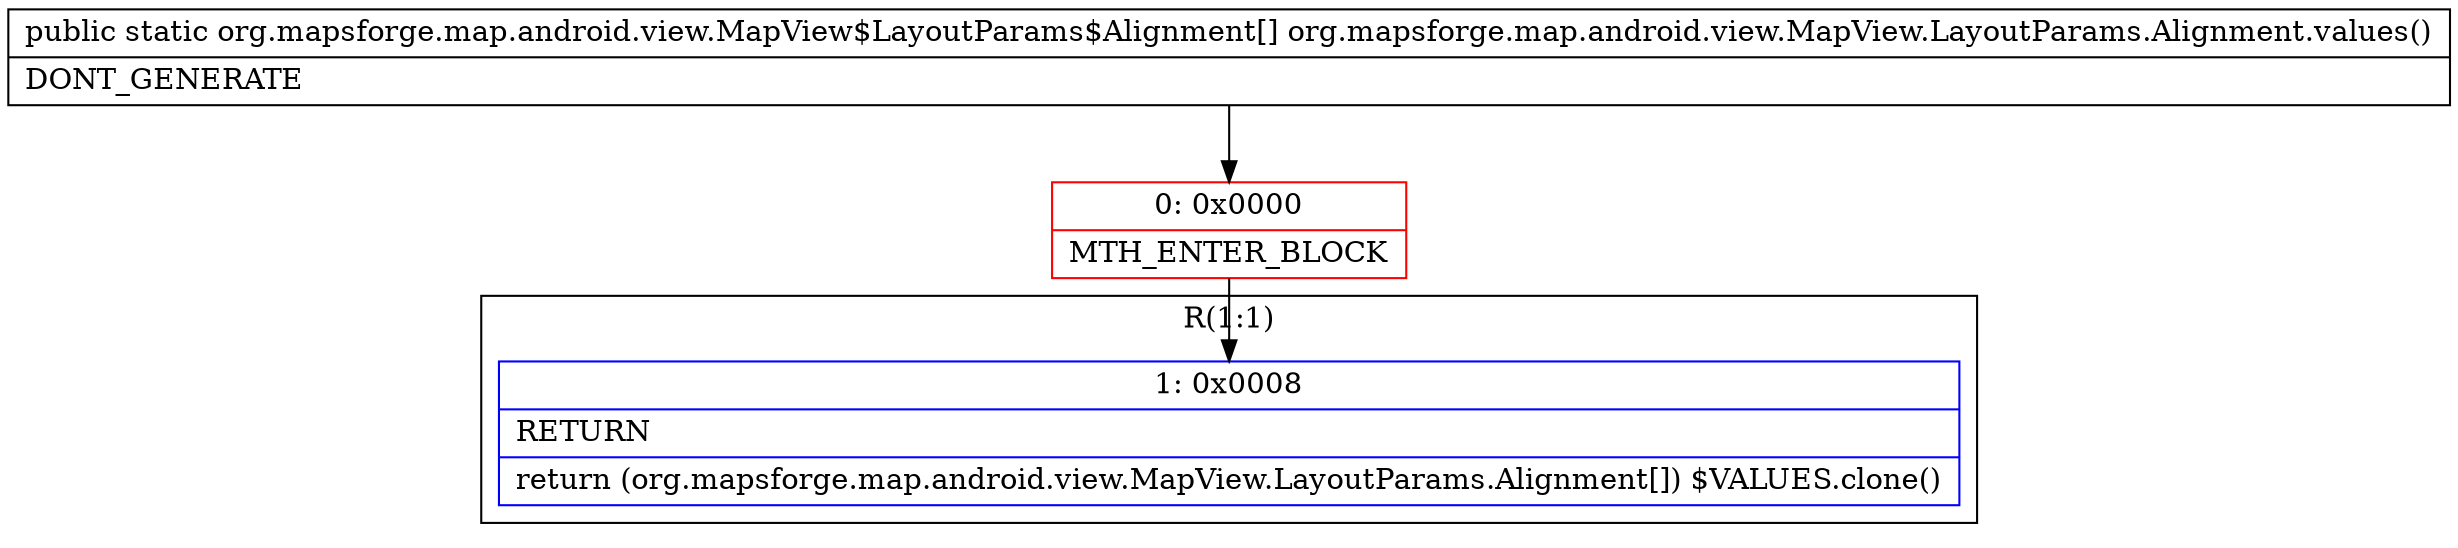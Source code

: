digraph "CFG fororg.mapsforge.map.android.view.MapView.LayoutParams.Alignment.values()[Lorg\/mapsforge\/map\/android\/view\/MapView$LayoutParams$Alignment;" {
subgraph cluster_Region_1667704741 {
label = "R(1:1)";
node [shape=record,color=blue];
Node_1 [shape=record,label="{1\:\ 0x0008|RETURN\l|return (org.mapsforge.map.android.view.MapView.LayoutParams.Alignment[]) $VALUES.clone()\l}"];
}
Node_0 [shape=record,color=red,label="{0\:\ 0x0000|MTH_ENTER_BLOCK\l}"];
MethodNode[shape=record,label="{public static org.mapsforge.map.android.view.MapView$LayoutParams$Alignment[] org.mapsforge.map.android.view.MapView.LayoutParams.Alignment.values()  | DONT_GENERATE\l}"];
MethodNode -> Node_0;
Node_0 -> Node_1;
}

